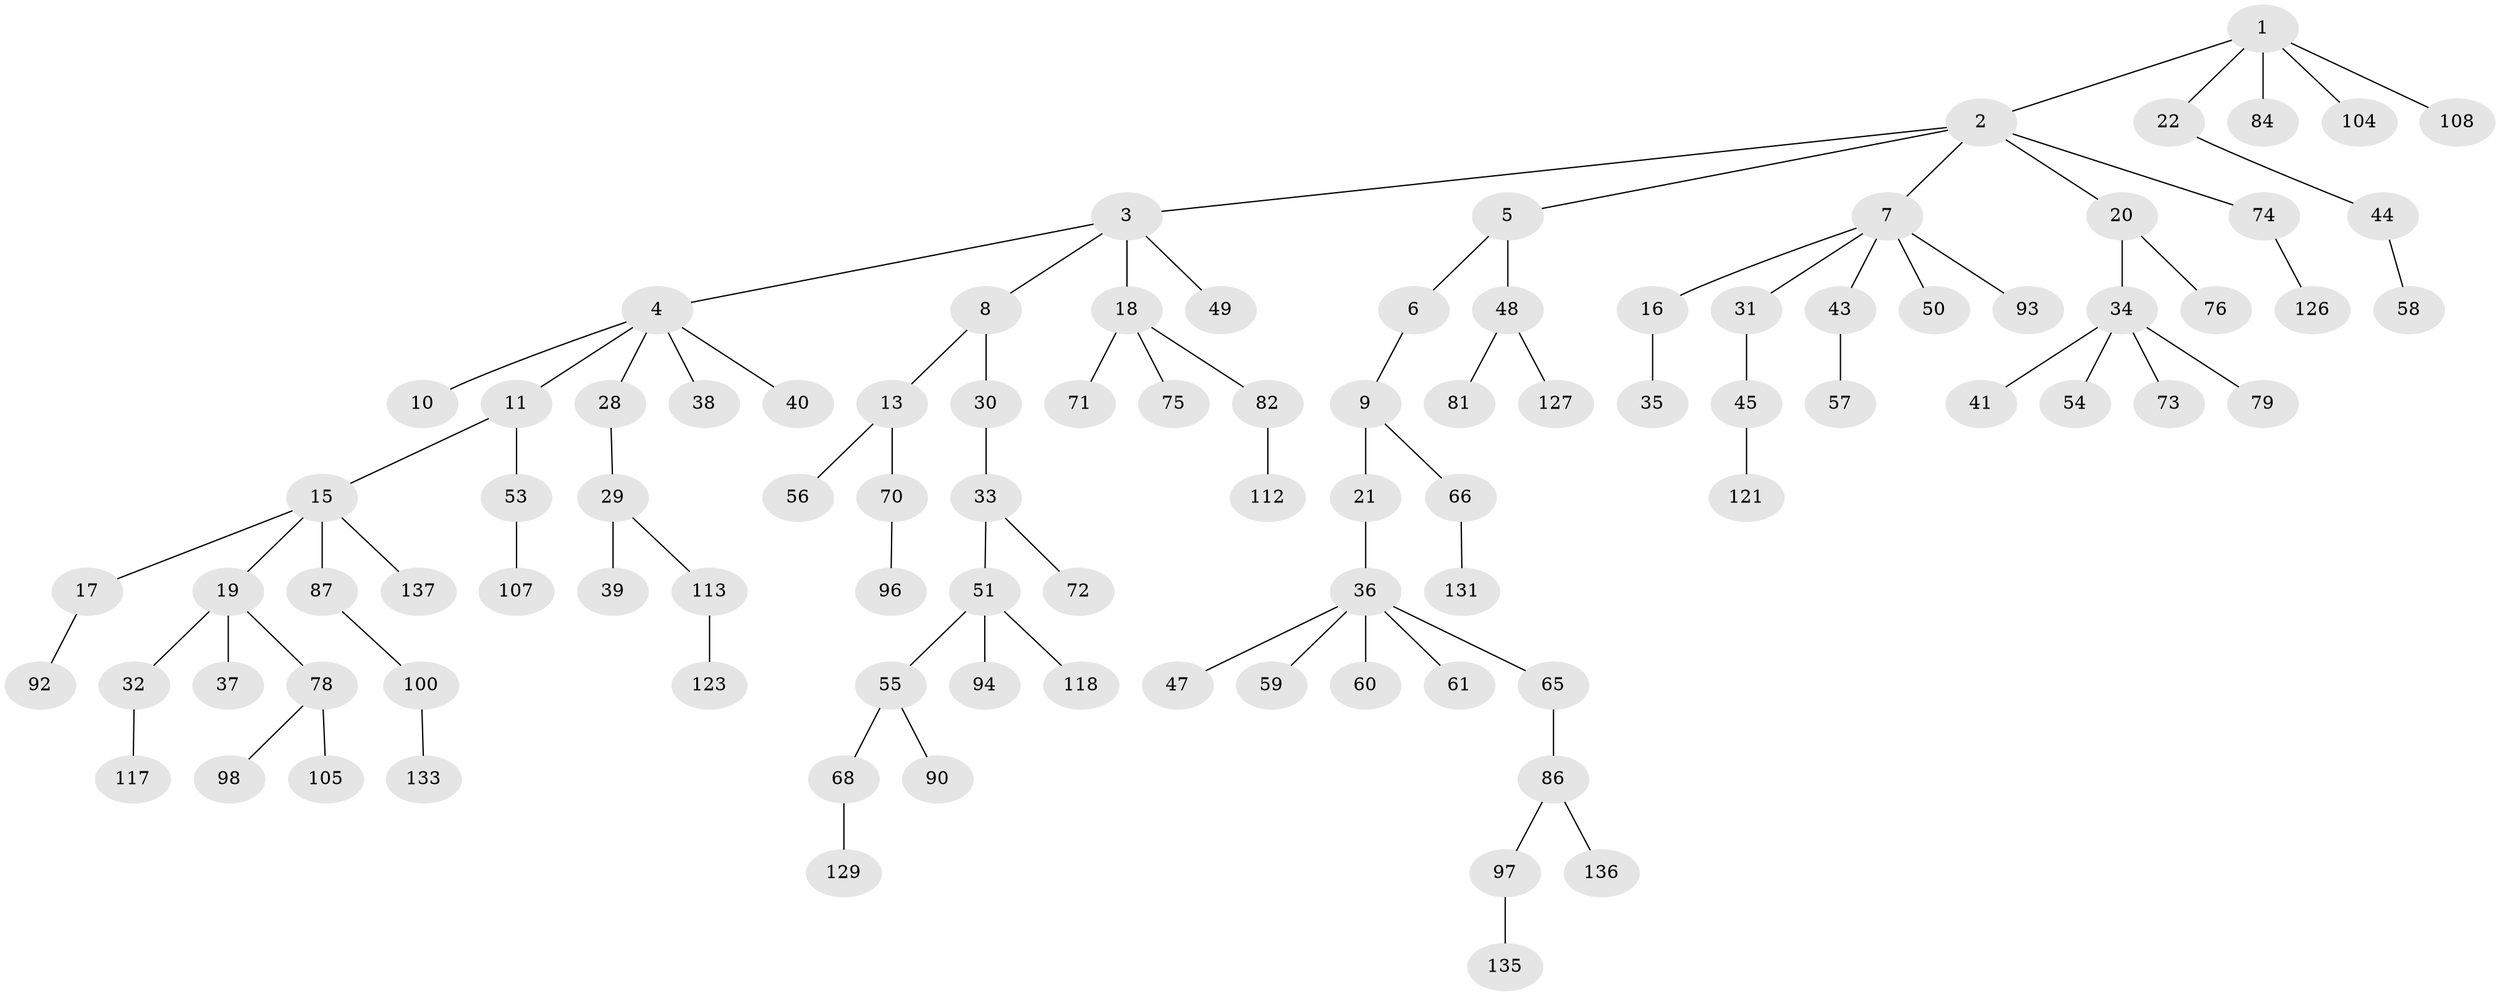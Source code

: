 // original degree distribution, {5: 0.050724637681159424, 6: 0.014492753623188406, 7: 0.007246376811594203, 4: 0.043478260869565216, 2: 0.2898550724637681, 3: 0.12318840579710146, 1: 0.47101449275362317}
// Generated by graph-tools (version 1.1) at 2025/11/02/27/25 16:11:25]
// undirected, 94 vertices, 93 edges
graph export_dot {
graph [start="1"]
  node [color=gray90,style=filled];
  1 [super="+63"];
  2 [super="+14"];
  3 [super="+27"];
  4 [super="+138"];
  5 [super="+109"];
  6;
  7 [super="+12"];
  8;
  9 [super="+80"];
  10;
  11 [super="+25"];
  13 [super="+23"];
  15 [super="+110"];
  16;
  17 [super="+128"];
  18 [super="+101"];
  19 [super="+116"];
  20 [super="+26"];
  21;
  22 [super="+24"];
  28;
  29 [super="+95"];
  30;
  31 [super="+67"];
  32 [super="+83"];
  33 [super="+46"];
  34;
  35 [super="+115"];
  36 [super="+42"];
  37;
  38 [super="+52"];
  39 [super="+88"];
  40;
  41;
  43;
  44;
  45 [super="+64"];
  47;
  48 [super="+106"];
  49;
  50;
  51 [super="+69"];
  53;
  54 [super="+103"];
  55 [super="+114"];
  56;
  57 [super="+134"];
  58 [super="+77"];
  59;
  60;
  61 [super="+62"];
  65 [super="+132"];
  66 [super="+91"];
  68 [super="+85"];
  70;
  71 [super="+111"];
  72 [super="+125"];
  73 [super="+102"];
  74;
  75;
  76;
  78 [super="+89"];
  79;
  81 [super="+124"];
  82;
  84;
  86;
  87;
  90;
  92;
  93;
  94;
  96 [super="+120"];
  97 [super="+122"];
  98 [super="+99"];
  100 [super="+119"];
  104;
  105;
  107;
  108;
  112;
  113;
  117;
  118;
  121;
  123;
  126;
  127;
  129 [super="+130"];
  131;
  133;
  135;
  136;
  137;
  1 -- 2;
  1 -- 22;
  1 -- 84;
  1 -- 108;
  1 -- 104;
  2 -- 3;
  2 -- 5;
  2 -- 7;
  2 -- 20;
  2 -- 74;
  3 -- 4;
  3 -- 8;
  3 -- 18;
  3 -- 49;
  4 -- 10;
  4 -- 11;
  4 -- 28;
  4 -- 38;
  4 -- 40;
  5 -- 6;
  5 -- 48;
  6 -- 9;
  7 -- 16;
  7 -- 43;
  7 -- 50;
  7 -- 93;
  7 -- 31;
  8 -- 13;
  8 -- 30;
  9 -- 21;
  9 -- 66;
  11 -- 15;
  11 -- 53;
  13 -- 70;
  13 -- 56;
  15 -- 17;
  15 -- 19;
  15 -- 87;
  15 -- 137;
  16 -- 35;
  17 -- 92;
  18 -- 71;
  18 -- 75;
  18 -- 82;
  19 -- 32;
  19 -- 37;
  19 -- 78;
  20 -- 34;
  20 -- 76;
  21 -- 36;
  22 -- 44;
  28 -- 29;
  29 -- 39;
  29 -- 113;
  30 -- 33;
  31 -- 45;
  32 -- 117;
  33 -- 51;
  33 -- 72;
  34 -- 41;
  34 -- 54;
  34 -- 73;
  34 -- 79;
  36 -- 47;
  36 -- 60;
  36 -- 65;
  36 -- 59;
  36 -- 61;
  43 -- 57;
  44 -- 58;
  45 -- 121;
  48 -- 81;
  48 -- 127;
  51 -- 55;
  51 -- 94;
  51 -- 118;
  53 -- 107;
  55 -- 68;
  55 -- 90;
  65 -- 86;
  66 -- 131;
  68 -- 129;
  70 -- 96;
  74 -- 126;
  78 -- 105;
  78 -- 98;
  82 -- 112;
  86 -- 97;
  86 -- 136;
  87 -- 100;
  97 -- 135;
  100 -- 133;
  113 -- 123;
}
